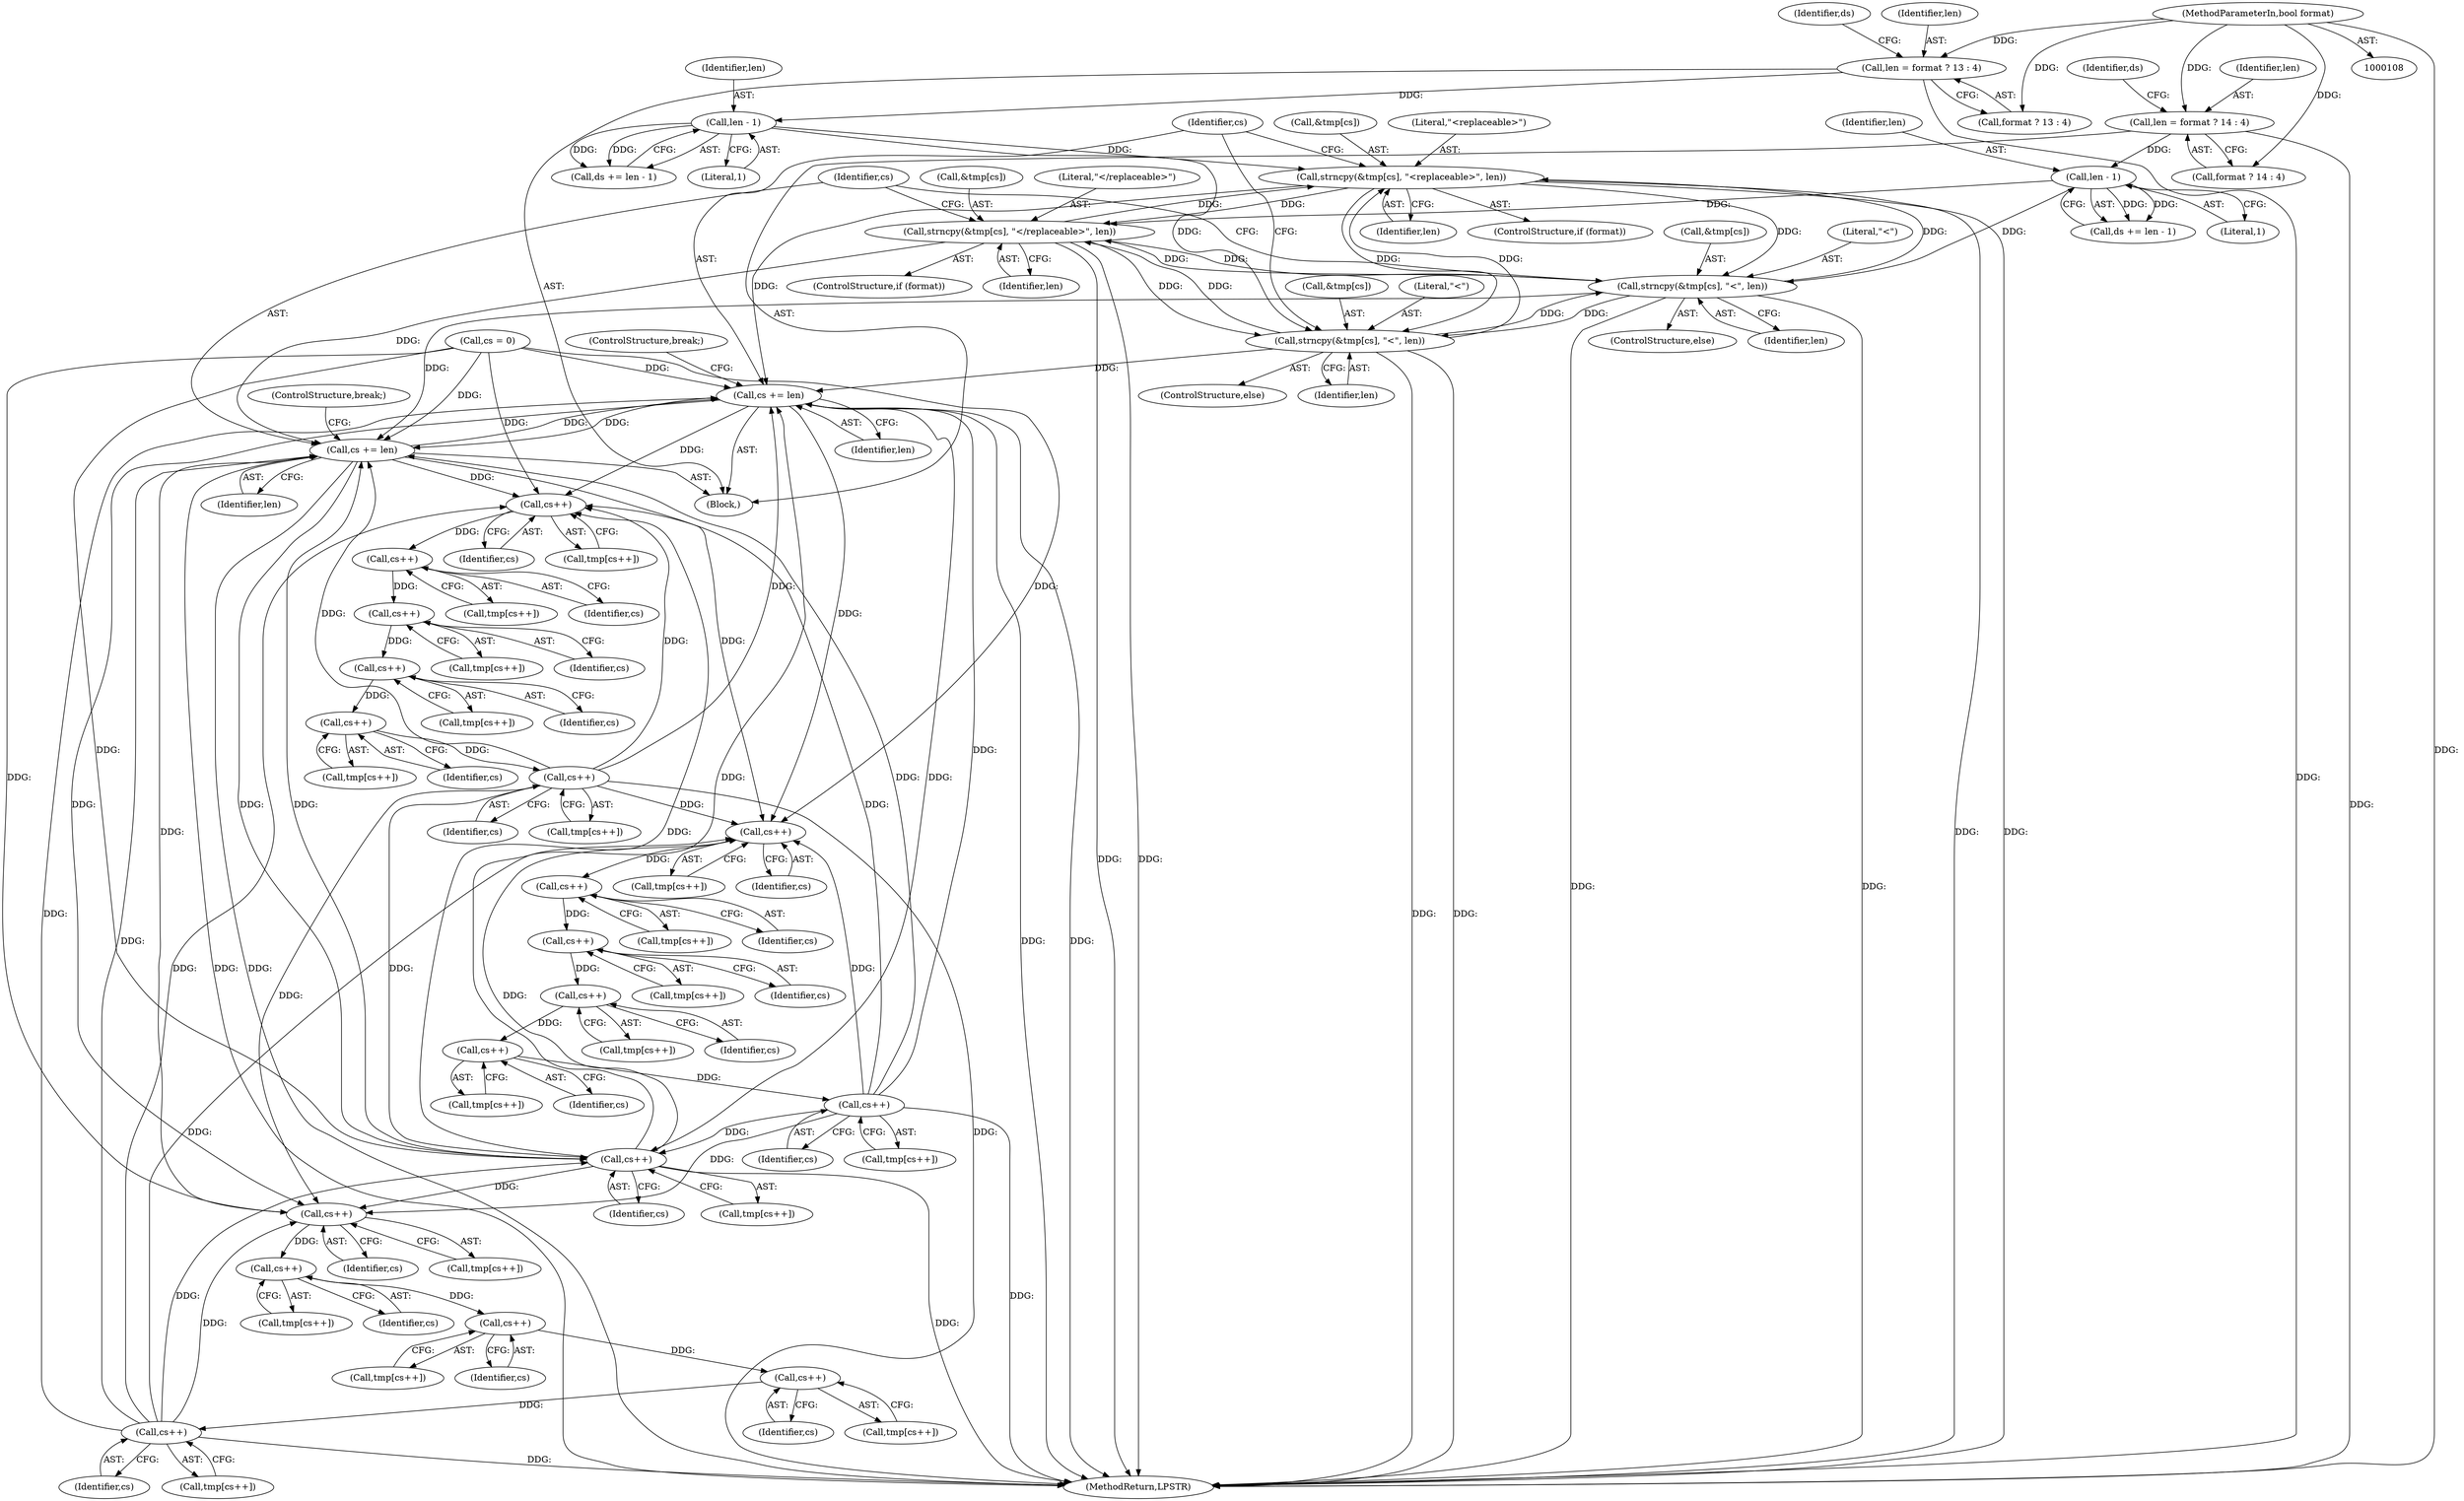 digraph "0_FreeRDP_fc80ab45621bd966f70594c0b7393ec005a94007@API" {
"1000232" [label="(Call,strncpy(&tmp[cs], \"<replaceable>\", len))"];
"1000286" [label="(Call,strncpy(&tmp[cs], \"</replaceable>\", len))"];
"1000232" [label="(Call,strncpy(&tmp[cs], \"<replaceable>\", len))"];
"1000294" [label="(Call,strncpy(&tmp[cs], \"&lt;\", len))"];
"1000240" [label="(Call,strncpy(&tmp[cs], \"&lt;\", len))"];
"1000206" [label="(Call,len - 1)"];
"1000198" [label="(Call,len = format ? 13 : 4)"];
"1000110" [label="(MethodParameterIn,bool format)"];
"1000260" [label="(Call,len - 1)"];
"1000252" [label="(Call,len = format ? 14 : 4)"];
"1000247" [label="(Call,cs += len)"];
"1000301" [label="(Call,cs += len)"];
"1000333" [label="(Call,cs++)"];
"1000339" [label="(Call,cs++)"];
"1000345" [label="(Call,cs++)"];
"1000351" [label="(Call,cs++)"];
"1000357" [label="(Call,cs++)"];
"1000363" [label="(Call,cs++)"];
"1000395" [label="(Call,cs++)"];
"1000401" [label="(Call,cs++)"];
"1000407" [label="(Call,cs++)"];
"1000413" [label="(Call,cs++)"];
"1000419" [label="(Call,cs++)"];
"1000425" [label="(Call,cs++)"];
"1000457" [label="(Call,cs++)"];
"1000463" [label="(Call,cs++)"];
"1000469" [label="(Call,cs++)"];
"1000475" [label="(Call,cs++)"];
"1000481" [label="(Call,cs++)"];
"1000489" [label="(Call,cs++)"];
"1000293" [label="(ControlStructure,else)"];
"1000489" [label="(Call,cs++)"];
"1000481" [label="(Call,cs++)"];
"1000248" [label="(Identifier,cs)"];
"1000343" [label="(Call,tmp[cs++])"];
"1000246" [label="(Identifier,len)"];
"1000304" [label="(ControlStructure,break;)"];
"1000262" [label="(Literal,1)"];
"1000475" [label="(Call,cs++)"];
"1000408" [label="(Identifier,cs)"];
"1000331" [label="(Call,tmp[cs++])"];
"1000351" [label="(Call,cs++)"];
"1000238" [label="(Identifier,len)"];
"1000407" [label="(Call,cs++)"];
"1000252" [label="(Call,len = format ? 14 : 4)"];
"1000260" [label="(Call,len - 1)"];
"1000414" [label="(Identifier,cs)"];
"1000284" [label="(ControlStructure,if (format))"];
"1000482" [label="(Identifier,cs)"];
"1000395" [label="(Call,cs++)"];
"1000337" [label="(Call,tmp[cs++])"];
"1000346" [label="(Identifier,cs)"];
"1000294" [label="(Call,strncpy(&tmp[cs], \"&lt;\", len))"];
"1000464" [label="(Identifier,cs)"];
"1000291" [label="(Literal,\"</replaceable>\")"];
"1000287" [label="(Call,&tmp[cs])"];
"1000208" [label="(Literal,1)"];
"1000259" [label="(Identifier,ds)"];
"1000401" [label="(Call,cs++)"];
"1000249" [label="(Identifier,len)"];
"1000237" [label="(Literal,\"<replaceable>\")"];
"1000261" [label="(Identifier,len)"];
"1000240" [label="(Call,strncpy(&tmp[cs], \"&lt;\", len))"];
"1000504" [label="(MethodReturn,LPSTR)"];
"1000241" [label="(Call,&tmp[cs])"];
"1000349" [label="(Call,tmp[cs++])"];
"1000207" [label="(Identifier,len)"];
"1000405" [label="(Call,tmp[cs++])"];
"1000200" [label="(Call,format ? 13 : 4)"];
"1000361" [label="(Call,tmp[cs++])"];
"1000205" [label="(Identifier,ds)"];
"1000473" [label="(Call,tmp[cs++])"];
"1000245" [label="(Literal,\"&lt;\")"];
"1000292" [label="(Identifier,len)"];
"1000295" [label="(Call,&tmp[cs])"];
"1000425" [label="(Call,cs++)"];
"1000352" [label="(Identifier,cs)"];
"1000340" [label="(Identifier,cs)"];
"1000470" [label="(Identifier,cs)"];
"1000302" [label="(Identifier,cs)"];
"1000402" [label="(Identifier,cs)"];
"1000411" [label="(Call,tmp[cs++])"];
"1000463" [label="(Call,cs++)"];
"1000469" [label="(Call,cs++)"];
"1000300" [label="(Identifier,len)"];
"1000110" [label="(MethodParameterIn,bool format)"];
"1000206" [label="(Call,len - 1)"];
"1000239" [label="(ControlStructure,else)"];
"1000426" [label="(Identifier,cs)"];
"1000299" [label="(Literal,\"&lt;\")"];
"1000467" [label="(Call,tmp[cs++])"];
"1000258" [label="(Call,ds += len - 1)"];
"1000301" [label="(Call,cs += len)"];
"1000490" [label="(Identifier,cs)"];
"1000196" [label="(Block,)"];
"1000419" [label="(Call,cs++)"];
"1000461" [label="(Call,tmp[cs++])"];
"1000199" [label="(Identifier,len)"];
"1000204" [label="(Call,ds += len - 1)"];
"1000487" [label="(Call,tmp[cs++])"];
"1000357" [label="(Call,cs++)"];
"1000457" [label="(Call,cs++)"];
"1000393" [label="(Call,tmp[cs++])"];
"1000355" [label="(Call,tmp[cs++])"];
"1000476" [label="(Identifier,cs)"];
"1000363" [label="(Call,cs++)"];
"1000117" [label="(Call,cs = 0)"];
"1000420" [label="(Identifier,cs)"];
"1000413" [label="(Call,cs++)"];
"1000458" [label="(Identifier,cs)"];
"1000233" [label="(Call,&tmp[cs])"];
"1000396" [label="(Identifier,cs)"];
"1000230" [label="(ControlStructure,if (format))"];
"1000455" [label="(Call,tmp[cs++])"];
"1000232" [label="(Call,strncpy(&tmp[cs], \"<replaceable>\", len))"];
"1000399" [label="(Call,tmp[cs++])"];
"1000254" [label="(Call,format ? 14 : 4)"];
"1000253" [label="(Identifier,len)"];
"1000417" [label="(Call,tmp[cs++])"];
"1000303" [label="(Identifier,len)"];
"1000334" [label="(Identifier,cs)"];
"1000479" [label="(Call,tmp[cs++])"];
"1000333" [label="(Call,cs++)"];
"1000358" [label="(Identifier,cs)"];
"1000423" [label="(Call,tmp[cs++])"];
"1000250" [label="(ControlStructure,break;)"];
"1000247" [label="(Call,cs += len)"];
"1000339" [label="(Call,cs++)"];
"1000286" [label="(Call,strncpy(&tmp[cs], \"</replaceable>\", len))"];
"1000198" [label="(Call,len = format ? 13 : 4)"];
"1000364" [label="(Identifier,cs)"];
"1000345" [label="(Call,cs++)"];
"1000232" -> "1000230"  [label="AST: "];
"1000232" -> "1000238"  [label="CFG: "];
"1000233" -> "1000232"  [label="AST: "];
"1000237" -> "1000232"  [label="AST: "];
"1000238" -> "1000232"  [label="AST: "];
"1000248" -> "1000232"  [label="CFG: "];
"1000232" -> "1000504"  [label="DDG: "];
"1000232" -> "1000504"  [label="DDG: "];
"1000286" -> "1000232"  [label="DDG: "];
"1000294" -> "1000232"  [label="DDG: "];
"1000240" -> "1000232"  [label="DDG: "];
"1000206" -> "1000232"  [label="DDG: "];
"1000232" -> "1000240"  [label="DDG: "];
"1000232" -> "1000247"  [label="DDG: "];
"1000232" -> "1000286"  [label="DDG: "];
"1000232" -> "1000294"  [label="DDG: "];
"1000286" -> "1000284"  [label="AST: "];
"1000286" -> "1000292"  [label="CFG: "];
"1000287" -> "1000286"  [label="AST: "];
"1000291" -> "1000286"  [label="AST: "];
"1000292" -> "1000286"  [label="AST: "];
"1000302" -> "1000286"  [label="CFG: "];
"1000286" -> "1000504"  [label="DDG: "];
"1000286" -> "1000504"  [label="DDG: "];
"1000286" -> "1000240"  [label="DDG: "];
"1000294" -> "1000286"  [label="DDG: "];
"1000240" -> "1000286"  [label="DDG: "];
"1000260" -> "1000286"  [label="DDG: "];
"1000286" -> "1000294"  [label="DDG: "];
"1000286" -> "1000301"  [label="DDG: "];
"1000294" -> "1000293"  [label="AST: "];
"1000294" -> "1000300"  [label="CFG: "];
"1000295" -> "1000294"  [label="AST: "];
"1000299" -> "1000294"  [label="AST: "];
"1000300" -> "1000294"  [label="AST: "];
"1000302" -> "1000294"  [label="CFG: "];
"1000294" -> "1000504"  [label="DDG: "];
"1000294" -> "1000504"  [label="DDG: "];
"1000294" -> "1000240"  [label="DDG: "];
"1000240" -> "1000294"  [label="DDG: "];
"1000260" -> "1000294"  [label="DDG: "];
"1000294" -> "1000301"  [label="DDG: "];
"1000240" -> "1000239"  [label="AST: "];
"1000240" -> "1000246"  [label="CFG: "];
"1000241" -> "1000240"  [label="AST: "];
"1000245" -> "1000240"  [label="AST: "];
"1000246" -> "1000240"  [label="AST: "];
"1000248" -> "1000240"  [label="CFG: "];
"1000240" -> "1000504"  [label="DDG: "];
"1000240" -> "1000504"  [label="DDG: "];
"1000206" -> "1000240"  [label="DDG: "];
"1000240" -> "1000247"  [label="DDG: "];
"1000206" -> "1000204"  [label="AST: "];
"1000206" -> "1000208"  [label="CFG: "];
"1000207" -> "1000206"  [label="AST: "];
"1000208" -> "1000206"  [label="AST: "];
"1000204" -> "1000206"  [label="CFG: "];
"1000206" -> "1000204"  [label="DDG: "];
"1000206" -> "1000204"  [label="DDG: "];
"1000198" -> "1000206"  [label="DDG: "];
"1000198" -> "1000196"  [label="AST: "];
"1000198" -> "1000200"  [label="CFG: "];
"1000199" -> "1000198"  [label="AST: "];
"1000200" -> "1000198"  [label="AST: "];
"1000205" -> "1000198"  [label="CFG: "];
"1000198" -> "1000504"  [label="DDG: "];
"1000110" -> "1000198"  [label="DDG: "];
"1000110" -> "1000108"  [label="AST: "];
"1000110" -> "1000504"  [label="DDG: "];
"1000110" -> "1000200"  [label="DDG: "];
"1000110" -> "1000252"  [label="DDG: "];
"1000110" -> "1000254"  [label="DDG: "];
"1000260" -> "1000258"  [label="AST: "];
"1000260" -> "1000262"  [label="CFG: "];
"1000261" -> "1000260"  [label="AST: "];
"1000262" -> "1000260"  [label="AST: "];
"1000258" -> "1000260"  [label="CFG: "];
"1000260" -> "1000258"  [label="DDG: "];
"1000260" -> "1000258"  [label="DDG: "];
"1000252" -> "1000260"  [label="DDG: "];
"1000252" -> "1000196"  [label="AST: "];
"1000252" -> "1000254"  [label="CFG: "];
"1000253" -> "1000252"  [label="AST: "];
"1000254" -> "1000252"  [label="AST: "];
"1000259" -> "1000252"  [label="CFG: "];
"1000252" -> "1000504"  [label="DDG: "];
"1000247" -> "1000196"  [label="AST: "];
"1000247" -> "1000249"  [label="CFG: "];
"1000248" -> "1000247"  [label="AST: "];
"1000249" -> "1000247"  [label="AST: "];
"1000250" -> "1000247"  [label="CFG: "];
"1000247" -> "1000504"  [label="DDG: "];
"1000247" -> "1000504"  [label="DDG: "];
"1000363" -> "1000247"  [label="DDG: "];
"1000425" -> "1000247"  [label="DDG: "];
"1000489" -> "1000247"  [label="DDG: "];
"1000481" -> "1000247"  [label="DDG: "];
"1000301" -> "1000247"  [label="DDG: "];
"1000117" -> "1000247"  [label="DDG: "];
"1000247" -> "1000301"  [label="DDG: "];
"1000247" -> "1000333"  [label="DDG: "];
"1000247" -> "1000395"  [label="DDG: "];
"1000247" -> "1000457"  [label="DDG: "];
"1000247" -> "1000489"  [label="DDG: "];
"1000301" -> "1000196"  [label="AST: "];
"1000301" -> "1000303"  [label="CFG: "];
"1000302" -> "1000301"  [label="AST: "];
"1000303" -> "1000301"  [label="AST: "];
"1000304" -> "1000301"  [label="CFG: "];
"1000301" -> "1000504"  [label="DDG: "];
"1000301" -> "1000504"  [label="DDG: "];
"1000363" -> "1000301"  [label="DDG: "];
"1000425" -> "1000301"  [label="DDG: "];
"1000489" -> "1000301"  [label="DDG: "];
"1000481" -> "1000301"  [label="DDG: "];
"1000117" -> "1000301"  [label="DDG: "];
"1000301" -> "1000333"  [label="DDG: "];
"1000301" -> "1000395"  [label="DDG: "];
"1000301" -> "1000457"  [label="DDG: "];
"1000301" -> "1000489"  [label="DDG: "];
"1000333" -> "1000331"  [label="AST: "];
"1000333" -> "1000334"  [label="CFG: "];
"1000334" -> "1000333"  [label="AST: "];
"1000331" -> "1000333"  [label="CFG: "];
"1000363" -> "1000333"  [label="DDG: "];
"1000425" -> "1000333"  [label="DDG: "];
"1000489" -> "1000333"  [label="DDG: "];
"1000481" -> "1000333"  [label="DDG: "];
"1000117" -> "1000333"  [label="DDG: "];
"1000333" -> "1000339"  [label="DDG: "];
"1000339" -> "1000337"  [label="AST: "];
"1000339" -> "1000340"  [label="CFG: "];
"1000340" -> "1000339"  [label="AST: "];
"1000337" -> "1000339"  [label="CFG: "];
"1000339" -> "1000345"  [label="DDG: "];
"1000345" -> "1000343"  [label="AST: "];
"1000345" -> "1000346"  [label="CFG: "];
"1000346" -> "1000345"  [label="AST: "];
"1000343" -> "1000345"  [label="CFG: "];
"1000345" -> "1000351"  [label="DDG: "];
"1000351" -> "1000349"  [label="AST: "];
"1000351" -> "1000352"  [label="CFG: "];
"1000352" -> "1000351"  [label="AST: "];
"1000349" -> "1000351"  [label="CFG: "];
"1000351" -> "1000357"  [label="DDG: "];
"1000357" -> "1000355"  [label="AST: "];
"1000357" -> "1000358"  [label="CFG: "];
"1000358" -> "1000357"  [label="AST: "];
"1000355" -> "1000357"  [label="CFG: "];
"1000357" -> "1000363"  [label="DDG: "];
"1000363" -> "1000361"  [label="AST: "];
"1000363" -> "1000364"  [label="CFG: "];
"1000364" -> "1000363"  [label="AST: "];
"1000361" -> "1000363"  [label="CFG: "];
"1000363" -> "1000504"  [label="DDG: "];
"1000363" -> "1000395"  [label="DDG: "];
"1000363" -> "1000457"  [label="DDG: "];
"1000363" -> "1000489"  [label="DDG: "];
"1000395" -> "1000393"  [label="AST: "];
"1000395" -> "1000396"  [label="CFG: "];
"1000396" -> "1000395"  [label="AST: "];
"1000393" -> "1000395"  [label="CFG: "];
"1000425" -> "1000395"  [label="DDG: "];
"1000489" -> "1000395"  [label="DDG: "];
"1000481" -> "1000395"  [label="DDG: "];
"1000117" -> "1000395"  [label="DDG: "];
"1000395" -> "1000401"  [label="DDG: "];
"1000401" -> "1000399"  [label="AST: "];
"1000401" -> "1000402"  [label="CFG: "];
"1000402" -> "1000401"  [label="AST: "];
"1000399" -> "1000401"  [label="CFG: "];
"1000401" -> "1000407"  [label="DDG: "];
"1000407" -> "1000405"  [label="AST: "];
"1000407" -> "1000408"  [label="CFG: "];
"1000408" -> "1000407"  [label="AST: "];
"1000405" -> "1000407"  [label="CFG: "];
"1000407" -> "1000413"  [label="DDG: "];
"1000413" -> "1000411"  [label="AST: "];
"1000413" -> "1000414"  [label="CFG: "];
"1000414" -> "1000413"  [label="AST: "];
"1000411" -> "1000413"  [label="CFG: "];
"1000413" -> "1000419"  [label="DDG: "];
"1000419" -> "1000417"  [label="AST: "];
"1000419" -> "1000420"  [label="CFG: "];
"1000420" -> "1000419"  [label="AST: "];
"1000417" -> "1000419"  [label="CFG: "];
"1000419" -> "1000425"  [label="DDG: "];
"1000425" -> "1000423"  [label="AST: "];
"1000425" -> "1000426"  [label="CFG: "];
"1000426" -> "1000425"  [label="AST: "];
"1000423" -> "1000425"  [label="CFG: "];
"1000425" -> "1000504"  [label="DDG: "];
"1000425" -> "1000457"  [label="DDG: "];
"1000425" -> "1000489"  [label="DDG: "];
"1000457" -> "1000455"  [label="AST: "];
"1000457" -> "1000458"  [label="CFG: "];
"1000458" -> "1000457"  [label="AST: "];
"1000455" -> "1000457"  [label="CFG: "];
"1000489" -> "1000457"  [label="DDG: "];
"1000481" -> "1000457"  [label="DDG: "];
"1000117" -> "1000457"  [label="DDG: "];
"1000457" -> "1000463"  [label="DDG: "];
"1000463" -> "1000461"  [label="AST: "];
"1000463" -> "1000464"  [label="CFG: "];
"1000464" -> "1000463"  [label="AST: "];
"1000461" -> "1000463"  [label="CFG: "];
"1000463" -> "1000469"  [label="DDG: "];
"1000469" -> "1000467"  [label="AST: "];
"1000469" -> "1000470"  [label="CFG: "];
"1000470" -> "1000469"  [label="AST: "];
"1000467" -> "1000469"  [label="CFG: "];
"1000469" -> "1000475"  [label="DDG: "];
"1000475" -> "1000473"  [label="AST: "];
"1000475" -> "1000476"  [label="CFG: "];
"1000476" -> "1000475"  [label="AST: "];
"1000473" -> "1000475"  [label="CFG: "];
"1000475" -> "1000481"  [label="DDG: "];
"1000481" -> "1000479"  [label="AST: "];
"1000481" -> "1000482"  [label="CFG: "];
"1000482" -> "1000481"  [label="AST: "];
"1000479" -> "1000481"  [label="CFG: "];
"1000481" -> "1000504"  [label="DDG: "];
"1000481" -> "1000489"  [label="DDG: "];
"1000489" -> "1000487"  [label="AST: "];
"1000489" -> "1000490"  [label="CFG: "];
"1000490" -> "1000489"  [label="AST: "];
"1000487" -> "1000489"  [label="CFG: "];
"1000489" -> "1000504"  [label="DDG: "];
"1000117" -> "1000489"  [label="DDG: "];
}
